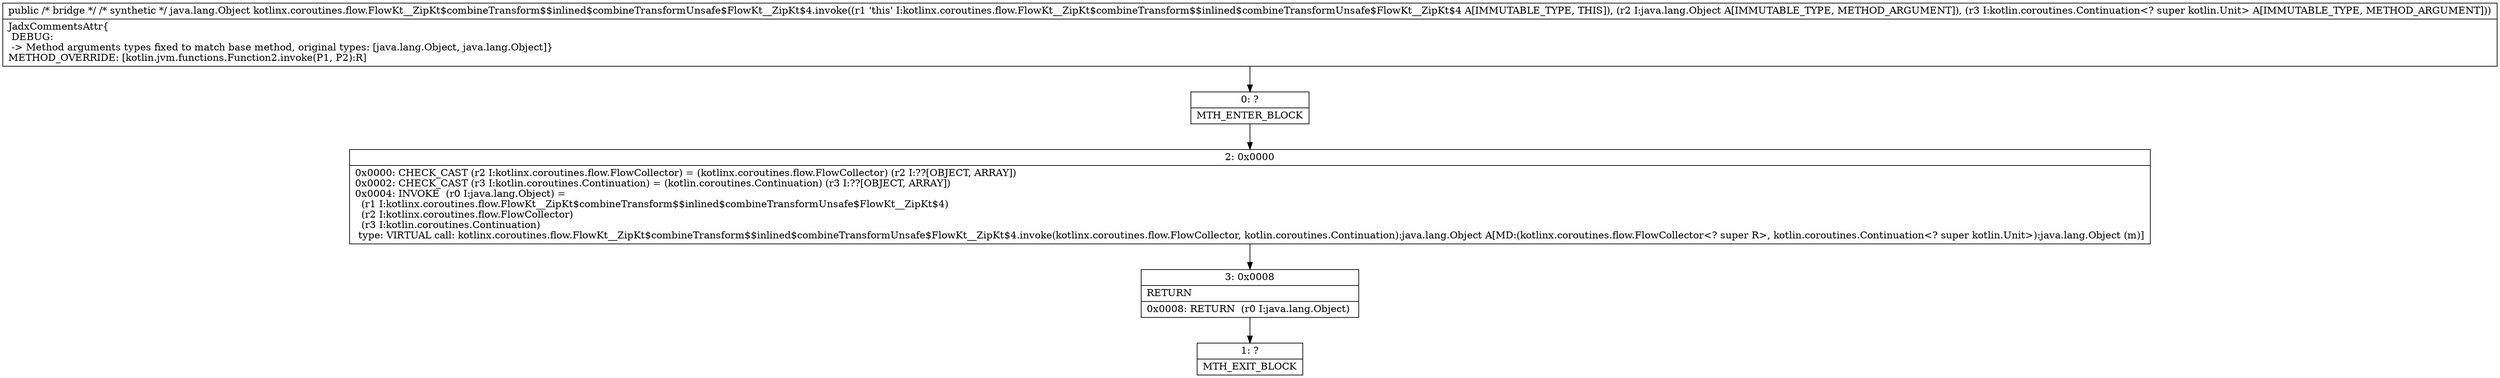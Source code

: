 digraph "CFG forkotlinx.coroutines.flow.FlowKt__ZipKt$combineTransform$$inlined$combineTransformUnsafe$FlowKt__ZipKt$4.invoke(Ljava\/lang\/Object;Ljava\/lang\/Object;)Ljava\/lang\/Object;" {
Node_0 [shape=record,label="{0\:\ ?|MTH_ENTER_BLOCK\l}"];
Node_2 [shape=record,label="{2\:\ 0x0000|0x0000: CHECK_CAST (r2 I:kotlinx.coroutines.flow.FlowCollector) = (kotlinx.coroutines.flow.FlowCollector) (r2 I:??[OBJECT, ARRAY]) \l0x0002: CHECK_CAST (r3 I:kotlin.coroutines.Continuation) = (kotlin.coroutines.Continuation) (r3 I:??[OBJECT, ARRAY]) \l0x0004: INVOKE  (r0 I:java.lang.Object) = \l  (r1 I:kotlinx.coroutines.flow.FlowKt__ZipKt$combineTransform$$inlined$combineTransformUnsafe$FlowKt__ZipKt$4)\l  (r2 I:kotlinx.coroutines.flow.FlowCollector)\l  (r3 I:kotlin.coroutines.Continuation)\l type: VIRTUAL call: kotlinx.coroutines.flow.FlowKt__ZipKt$combineTransform$$inlined$combineTransformUnsafe$FlowKt__ZipKt$4.invoke(kotlinx.coroutines.flow.FlowCollector, kotlin.coroutines.Continuation):java.lang.Object A[MD:(kotlinx.coroutines.flow.FlowCollector\<? super R\>, kotlin.coroutines.Continuation\<? super kotlin.Unit\>):java.lang.Object (m)]\l}"];
Node_3 [shape=record,label="{3\:\ 0x0008|RETURN\l|0x0008: RETURN  (r0 I:java.lang.Object) \l}"];
Node_1 [shape=record,label="{1\:\ ?|MTH_EXIT_BLOCK\l}"];
MethodNode[shape=record,label="{public \/* bridge *\/ \/* synthetic *\/ java.lang.Object kotlinx.coroutines.flow.FlowKt__ZipKt$combineTransform$$inlined$combineTransformUnsafe$FlowKt__ZipKt$4.invoke((r1 'this' I:kotlinx.coroutines.flow.FlowKt__ZipKt$combineTransform$$inlined$combineTransformUnsafe$FlowKt__ZipKt$4 A[IMMUTABLE_TYPE, THIS]), (r2 I:java.lang.Object A[IMMUTABLE_TYPE, METHOD_ARGUMENT]), (r3 I:kotlin.coroutines.Continuation\<? super kotlin.Unit\> A[IMMUTABLE_TYPE, METHOD_ARGUMENT]))  | JadxCommentsAttr\{\l DEBUG: \l \-\> Method arguments types fixed to match base method, original types: [java.lang.Object, java.lang.Object]\}\lMETHOD_OVERRIDE: [kotlin.jvm.functions.Function2.invoke(P1, P2):R]\l}"];
MethodNode -> Node_0;Node_0 -> Node_2;
Node_2 -> Node_3;
Node_3 -> Node_1;
}

